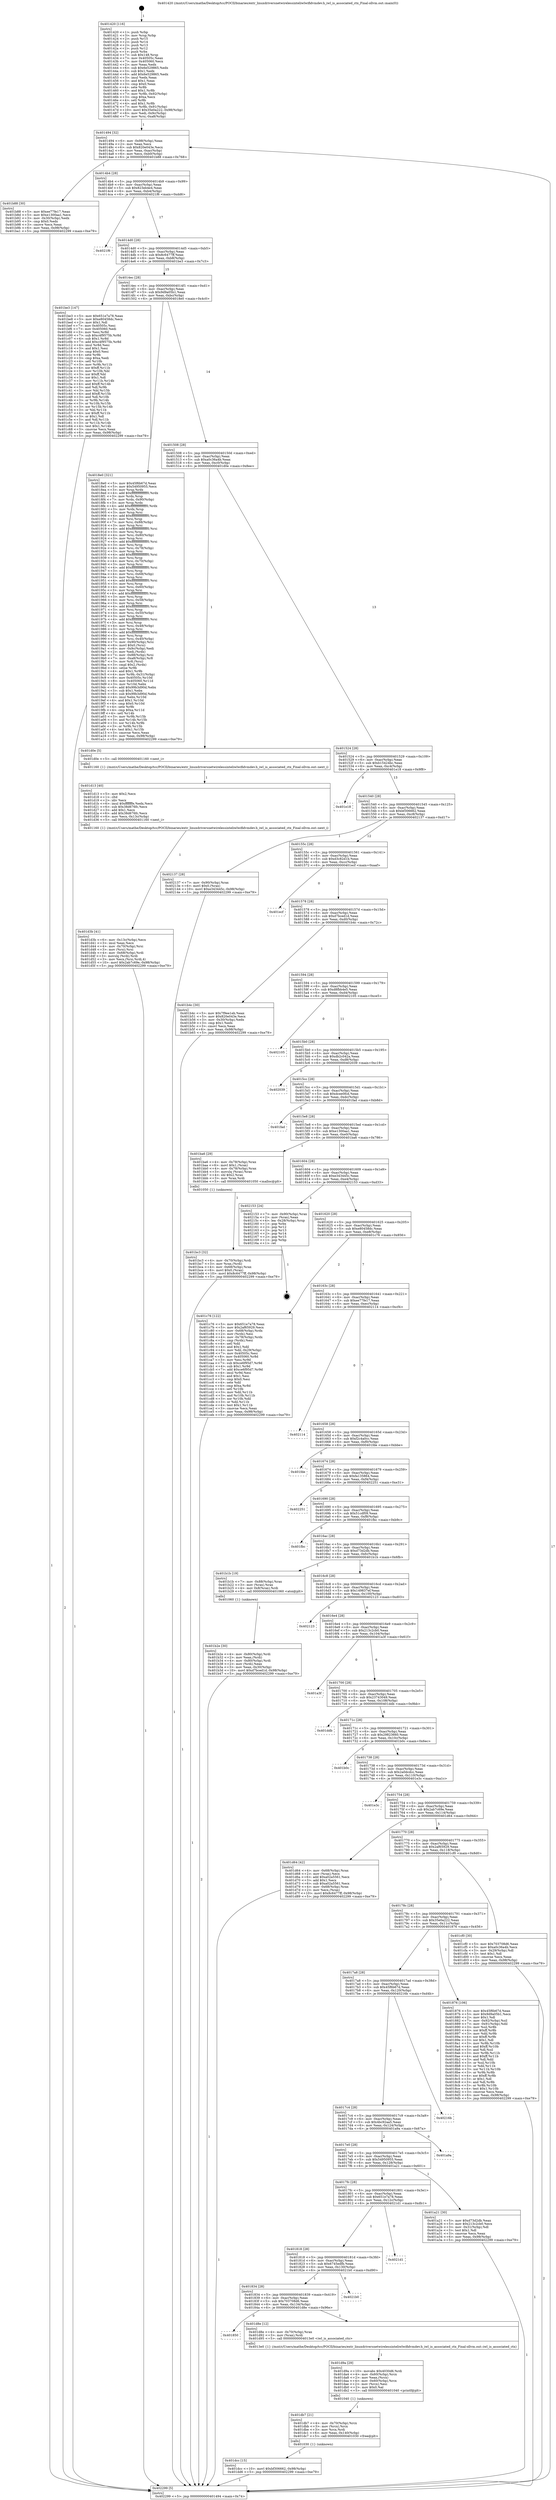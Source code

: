 digraph "0x401420" {
  label = "0x401420 (/mnt/c/Users/mathe/Desktop/tcc/POCII/binaries/extr_linuxdriversnetwirelessinteliwlwifidvmdev.h_iwl_is_associated_ctx_Final-ollvm.out::main(0))"
  labelloc = "t"
  node[shape=record]

  Entry [label="",width=0.3,height=0.3,shape=circle,fillcolor=black,style=filled]
  "0x401494" [label="{
     0x401494 [32]\l
     | [instrs]\l
     &nbsp;&nbsp;0x401494 \<+6\>: mov -0x98(%rbp),%eax\l
     &nbsp;&nbsp;0x40149a \<+2\>: mov %eax,%ecx\l
     &nbsp;&nbsp;0x40149c \<+6\>: sub $0x820e043e,%ecx\l
     &nbsp;&nbsp;0x4014a2 \<+6\>: mov %eax,-0xac(%rbp)\l
     &nbsp;&nbsp;0x4014a8 \<+6\>: mov %ecx,-0xb0(%rbp)\l
     &nbsp;&nbsp;0x4014ae \<+6\>: je 0000000000401b88 \<main+0x768\>\l
  }"]
  "0x401b88" [label="{
     0x401b88 [30]\l
     | [instrs]\l
     &nbsp;&nbsp;0x401b88 \<+5\>: mov $0xee77fe17,%eax\l
     &nbsp;&nbsp;0x401b8d \<+5\>: mov $0xe1300aa1,%ecx\l
     &nbsp;&nbsp;0x401b92 \<+3\>: mov -0x30(%rbp),%edx\l
     &nbsp;&nbsp;0x401b95 \<+3\>: cmp $0x0,%edx\l
     &nbsp;&nbsp;0x401b98 \<+3\>: cmove %ecx,%eax\l
     &nbsp;&nbsp;0x401b9b \<+6\>: mov %eax,-0x98(%rbp)\l
     &nbsp;&nbsp;0x401ba1 \<+5\>: jmp 0000000000402299 \<main+0xe79\>\l
  }"]
  "0x4014b4" [label="{
     0x4014b4 [28]\l
     | [instrs]\l
     &nbsp;&nbsp;0x4014b4 \<+5\>: jmp 00000000004014b9 \<main+0x99\>\l
     &nbsp;&nbsp;0x4014b9 \<+6\>: mov -0xac(%rbp),%eax\l
     &nbsp;&nbsp;0x4014bf \<+5\>: sub $0x823eb4e4,%eax\l
     &nbsp;&nbsp;0x4014c4 \<+6\>: mov %eax,-0xb4(%rbp)\l
     &nbsp;&nbsp;0x4014ca \<+6\>: je 00000000004021f6 \<main+0xdd6\>\l
  }"]
  Exit [label="",width=0.3,height=0.3,shape=circle,fillcolor=black,style=filled,peripheries=2]
  "0x4021f6" [label="{
     0x4021f6\l
  }", style=dashed]
  "0x4014d0" [label="{
     0x4014d0 [28]\l
     | [instrs]\l
     &nbsp;&nbsp;0x4014d0 \<+5\>: jmp 00000000004014d5 \<main+0xb5\>\l
     &nbsp;&nbsp;0x4014d5 \<+6\>: mov -0xac(%rbp),%eax\l
     &nbsp;&nbsp;0x4014db \<+5\>: sub $0x8c6477ff,%eax\l
     &nbsp;&nbsp;0x4014e0 \<+6\>: mov %eax,-0xb8(%rbp)\l
     &nbsp;&nbsp;0x4014e6 \<+6\>: je 0000000000401be3 \<main+0x7c3\>\l
  }"]
  "0x401dcc" [label="{
     0x401dcc [15]\l
     | [instrs]\l
     &nbsp;&nbsp;0x401dcc \<+10\>: movl $0xbf306662,-0x98(%rbp)\l
     &nbsp;&nbsp;0x401dd6 \<+5\>: jmp 0000000000402299 \<main+0xe79\>\l
  }"]
  "0x401be3" [label="{
     0x401be3 [147]\l
     | [instrs]\l
     &nbsp;&nbsp;0x401be3 \<+5\>: mov $0x651e7a78,%eax\l
     &nbsp;&nbsp;0x401be8 \<+5\>: mov $0xe80458dc,%ecx\l
     &nbsp;&nbsp;0x401bed \<+2\>: mov $0x1,%dl\l
     &nbsp;&nbsp;0x401bef \<+7\>: mov 0x40505c,%esi\l
     &nbsp;&nbsp;0x401bf6 \<+7\>: mov 0x405060,%edi\l
     &nbsp;&nbsp;0x401bfd \<+3\>: mov %esi,%r8d\l
     &nbsp;&nbsp;0x401c00 \<+7\>: sub $0xc4f9575b,%r8d\l
     &nbsp;&nbsp;0x401c07 \<+4\>: sub $0x1,%r8d\l
     &nbsp;&nbsp;0x401c0b \<+7\>: add $0xc4f9575b,%r8d\l
     &nbsp;&nbsp;0x401c12 \<+4\>: imul %r8d,%esi\l
     &nbsp;&nbsp;0x401c16 \<+3\>: and $0x1,%esi\l
     &nbsp;&nbsp;0x401c19 \<+3\>: cmp $0x0,%esi\l
     &nbsp;&nbsp;0x401c1c \<+4\>: sete %r9b\l
     &nbsp;&nbsp;0x401c20 \<+3\>: cmp $0xa,%edi\l
     &nbsp;&nbsp;0x401c23 \<+4\>: setl %r10b\l
     &nbsp;&nbsp;0x401c27 \<+3\>: mov %r9b,%r11b\l
     &nbsp;&nbsp;0x401c2a \<+4\>: xor $0xff,%r11b\l
     &nbsp;&nbsp;0x401c2e \<+3\>: mov %r10b,%bl\l
     &nbsp;&nbsp;0x401c31 \<+3\>: xor $0xff,%bl\l
     &nbsp;&nbsp;0x401c34 \<+3\>: xor $0x1,%dl\l
     &nbsp;&nbsp;0x401c37 \<+3\>: mov %r11b,%r14b\l
     &nbsp;&nbsp;0x401c3a \<+4\>: and $0xff,%r14b\l
     &nbsp;&nbsp;0x401c3e \<+3\>: and %dl,%r9b\l
     &nbsp;&nbsp;0x401c41 \<+3\>: mov %bl,%r15b\l
     &nbsp;&nbsp;0x401c44 \<+4\>: and $0xff,%r15b\l
     &nbsp;&nbsp;0x401c48 \<+3\>: and %dl,%r10b\l
     &nbsp;&nbsp;0x401c4b \<+3\>: or %r9b,%r14b\l
     &nbsp;&nbsp;0x401c4e \<+3\>: or %r10b,%r15b\l
     &nbsp;&nbsp;0x401c51 \<+3\>: xor %r15b,%r14b\l
     &nbsp;&nbsp;0x401c54 \<+3\>: or %bl,%r11b\l
     &nbsp;&nbsp;0x401c57 \<+4\>: xor $0xff,%r11b\l
     &nbsp;&nbsp;0x401c5b \<+3\>: or $0x1,%dl\l
     &nbsp;&nbsp;0x401c5e \<+3\>: and %dl,%r11b\l
     &nbsp;&nbsp;0x401c61 \<+3\>: or %r11b,%r14b\l
     &nbsp;&nbsp;0x401c64 \<+4\>: test $0x1,%r14b\l
     &nbsp;&nbsp;0x401c68 \<+3\>: cmovne %ecx,%eax\l
     &nbsp;&nbsp;0x401c6b \<+6\>: mov %eax,-0x98(%rbp)\l
     &nbsp;&nbsp;0x401c71 \<+5\>: jmp 0000000000402299 \<main+0xe79\>\l
  }"]
  "0x4014ec" [label="{
     0x4014ec [28]\l
     | [instrs]\l
     &nbsp;&nbsp;0x4014ec \<+5\>: jmp 00000000004014f1 \<main+0xd1\>\l
     &nbsp;&nbsp;0x4014f1 \<+6\>: mov -0xac(%rbp),%eax\l
     &nbsp;&nbsp;0x4014f7 \<+5\>: sub $0x9d9a05b1,%eax\l
     &nbsp;&nbsp;0x4014fc \<+6\>: mov %eax,-0xbc(%rbp)\l
     &nbsp;&nbsp;0x401502 \<+6\>: je 00000000004018e0 \<main+0x4c0\>\l
  }"]
  "0x401db7" [label="{
     0x401db7 [21]\l
     | [instrs]\l
     &nbsp;&nbsp;0x401db7 \<+4\>: mov -0x70(%rbp),%rcx\l
     &nbsp;&nbsp;0x401dbb \<+3\>: mov (%rcx),%rcx\l
     &nbsp;&nbsp;0x401dbe \<+3\>: mov %rcx,%rdi\l
     &nbsp;&nbsp;0x401dc1 \<+6\>: mov %eax,-0x140(%rbp)\l
     &nbsp;&nbsp;0x401dc7 \<+5\>: call 0000000000401030 \<free@plt\>\l
     | [calls]\l
     &nbsp;&nbsp;0x401030 \{1\} (unknown)\l
  }"]
  "0x4018e0" [label="{
     0x4018e0 [321]\l
     | [instrs]\l
     &nbsp;&nbsp;0x4018e0 \<+5\>: mov $0x45f6b67d,%eax\l
     &nbsp;&nbsp;0x4018e5 \<+5\>: mov $0x54950955,%ecx\l
     &nbsp;&nbsp;0x4018ea \<+3\>: mov %rsp,%rdx\l
     &nbsp;&nbsp;0x4018ed \<+4\>: add $0xfffffffffffffff0,%rdx\l
     &nbsp;&nbsp;0x4018f1 \<+3\>: mov %rdx,%rsp\l
     &nbsp;&nbsp;0x4018f4 \<+7\>: mov %rdx,-0x90(%rbp)\l
     &nbsp;&nbsp;0x4018fb \<+3\>: mov %rsp,%rdx\l
     &nbsp;&nbsp;0x4018fe \<+4\>: add $0xfffffffffffffff0,%rdx\l
     &nbsp;&nbsp;0x401902 \<+3\>: mov %rdx,%rsp\l
     &nbsp;&nbsp;0x401905 \<+3\>: mov %rsp,%rsi\l
     &nbsp;&nbsp;0x401908 \<+4\>: add $0xfffffffffffffff0,%rsi\l
     &nbsp;&nbsp;0x40190c \<+3\>: mov %rsi,%rsp\l
     &nbsp;&nbsp;0x40190f \<+7\>: mov %rsi,-0x88(%rbp)\l
     &nbsp;&nbsp;0x401916 \<+3\>: mov %rsp,%rsi\l
     &nbsp;&nbsp;0x401919 \<+4\>: add $0xfffffffffffffff0,%rsi\l
     &nbsp;&nbsp;0x40191d \<+3\>: mov %rsi,%rsp\l
     &nbsp;&nbsp;0x401920 \<+4\>: mov %rsi,-0x80(%rbp)\l
     &nbsp;&nbsp;0x401924 \<+3\>: mov %rsp,%rsi\l
     &nbsp;&nbsp;0x401927 \<+4\>: add $0xfffffffffffffff0,%rsi\l
     &nbsp;&nbsp;0x40192b \<+3\>: mov %rsi,%rsp\l
     &nbsp;&nbsp;0x40192e \<+4\>: mov %rsi,-0x78(%rbp)\l
     &nbsp;&nbsp;0x401932 \<+3\>: mov %rsp,%rsi\l
     &nbsp;&nbsp;0x401935 \<+4\>: add $0xfffffffffffffff0,%rsi\l
     &nbsp;&nbsp;0x401939 \<+3\>: mov %rsi,%rsp\l
     &nbsp;&nbsp;0x40193c \<+4\>: mov %rsi,-0x70(%rbp)\l
     &nbsp;&nbsp;0x401940 \<+3\>: mov %rsp,%rsi\l
     &nbsp;&nbsp;0x401943 \<+4\>: add $0xfffffffffffffff0,%rsi\l
     &nbsp;&nbsp;0x401947 \<+3\>: mov %rsi,%rsp\l
     &nbsp;&nbsp;0x40194a \<+4\>: mov %rsi,-0x68(%rbp)\l
     &nbsp;&nbsp;0x40194e \<+3\>: mov %rsp,%rsi\l
     &nbsp;&nbsp;0x401951 \<+4\>: add $0xfffffffffffffff0,%rsi\l
     &nbsp;&nbsp;0x401955 \<+3\>: mov %rsi,%rsp\l
     &nbsp;&nbsp;0x401958 \<+4\>: mov %rsi,-0x60(%rbp)\l
     &nbsp;&nbsp;0x40195c \<+3\>: mov %rsp,%rsi\l
     &nbsp;&nbsp;0x40195f \<+4\>: add $0xfffffffffffffff0,%rsi\l
     &nbsp;&nbsp;0x401963 \<+3\>: mov %rsi,%rsp\l
     &nbsp;&nbsp;0x401966 \<+4\>: mov %rsi,-0x58(%rbp)\l
     &nbsp;&nbsp;0x40196a \<+3\>: mov %rsp,%rsi\l
     &nbsp;&nbsp;0x40196d \<+4\>: add $0xfffffffffffffff0,%rsi\l
     &nbsp;&nbsp;0x401971 \<+3\>: mov %rsi,%rsp\l
     &nbsp;&nbsp;0x401974 \<+4\>: mov %rsi,-0x50(%rbp)\l
     &nbsp;&nbsp;0x401978 \<+3\>: mov %rsp,%rsi\l
     &nbsp;&nbsp;0x40197b \<+4\>: add $0xfffffffffffffff0,%rsi\l
     &nbsp;&nbsp;0x40197f \<+3\>: mov %rsi,%rsp\l
     &nbsp;&nbsp;0x401982 \<+4\>: mov %rsi,-0x48(%rbp)\l
     &nbsp;&nbsp;0x401986 \<+3\>: mov %rsp,%rsi\l
     &nbsp;&nbsp;0x401989 \<+4\>: add $0xfffffffffffffff0,%rsi\l
     &nbsp;&nbsp;0x40198d \<+3\>: mov %rsi,%rsp\l
     &nbsp;&nbsp;0x401990 \<+4\>: mov %rsi,-0x40(%rbp)\l
     &nbsp;&nbsp;0x401994 \<+7\>: mov -0x90(%rbp),%rsi\l
     &nbsp;&nbsp;0x40199b \<+6\>: movl $0x0,(%rsi)\l
     &nbsp;&nbsp;0x4019a1 \<+6\>: mov -0x9c(%rbp),%edi\l
     &nbsp;&nbsp;0x4019a7 \<+2\>: mov %edi,(%rdx)\l
     &nbsp;&nbsp;0x4019a9 \<+7\>: mov -0x88(%rbp),%rsi\l
     &nbsp;&nbsp;0x4019b0 \<+7\>: mov -0xa8(%rbp),%r8\l
     &nbsp;&nbsp;0x4019b7 \<+3\>: mov %r8,(%rsi)\l
     &nbsp;&nbsp;0x4019ba \<+3\>: cmpl $0x2,(%rdx)\l
     &nbsp;&nbsp;0x4019bd \<+4\>: setne %r9b\l
     &nbsp;&nbsp;0x4019c1 \<+4\>: and $0x1,%r9b\l
     &nbsp;&nbsp;0x4019c5 \<+4\>: mov %r9b,-0x31(%rbp)\l
     &nbsp;&nbsp;0x4019c9 \<+8\>: mov 0x40505c,%r10d\l
     &nbsp;&nbsp;0x4019d1 \<+8\>: mov 0x405060,%r11d\l
     &nbsp;&nbsp;0x4019d9 \<+3\>: mov %r10d,%ebx\l
     &nbsp;&nbsp;0x4019dc \<+6\>: add $0x99b3d90d,%ebx\l
     &nbsp;&nbsp;0x4019e2 \<+3\>: sub $0x1,%ebx\l
     &nbsp;&nbsp;0x4019e5 \<+6\>: sub $0x99b3d90d,%ebx\l
     &nbsp;&nbsp;0x4019eb \<+4\>: imul %ebx,%r10d\l
     &nbsp;&nbsp;0x4019ef \<+4\>: and $0x1,%r10d\l
     &nbsp;&nbsp;0x4019f3 \<+4\>: cmp $0x0,%r10d\l
     &nbsp;&nbsp;0x4019f7 \<+4\>: sete %r9b\l
     &nbsp;&nbsp;0x4019fb \<+4\>: cmp $0xa,%r11d\l
     &nbsp;&nbsp;0x4019ff \<+4\>: setl %r14b\l
     &nbsp;&nbsp;0x401a03 \<+3\>: mov %r9b,%r15b\l
     &nbsp;&nbsp;0x401a06 \<+3\>: and %r14b,%r15b\l
     &nbsp;&nbsp;0x401a09 \<+3\>: xor %r14b,%r9b\l
     &nbsp;&nbsp;0x401a0c \<+3\>: or %r9b,%r15b\l
     &nbsp;&nbsp;0x401a0f \<+4\>: test $0x1,%r15b\l
     &nbsp;&nbsp;0x401a13 \<+3\>: cmovne %ecx,%eax\l
     &nbsp;&nbsp;0x401a16 \<+6\>: mov %eax,-0x98(%rbp)\l
     &nbsp;&nbsp;0x401a1c \<+5\>: jmp 0000000000402299 \<main+0xe79\>\l
  }"]
  "0x401508" [label="{
     0x401508 [28]\l
     | [instrs]\l
     &nbsp;&nbsp;0x401508 \<+5\>: jmp 000000000040150d \<main+0xed\>\l
     &nbsp;&nbsp;0x40150d \<+6\>: mov -0xac(%rbp),%eax\l
     &nbsp;&nbsp;0x401513 \<+5\>: sub $0xa0c36a4b,%eax\l
     &nbsp;&nbsp;0x401518 \<+6\>: mov %eax,-0xc0(%rbp)\l
     &nbsp;&nbsp;0x40151e \<+6\>: je 0000000000401d0e \<main+0x8ee\>\l
  }"]
  "0x401d9a" [label="{
     0x401d9a [29]\l
     | [instrs]\l
     &nbsp;&nbsp;0x401d9a \<+10\>: movabs $0x4030d6,%rdi\l
     &nbsp;&nbsp;0x401da4 \<+4\>: mov -0x60(%rbp),%rcx\l
     &nbsp;&nbsp;0x401da8 \<+2\>: mov %eax,(%rcx)\l
     &nbsp;&nbsp;0x401daa \<+4\>: mov -0x60(%rbp),%rcx\l
     &nbsp;&nbsp;0x401dae \<+2\>: mov (%rcx),%esi\l
     &nbsp;&nbsp;0x401db0 \<+2\>: mov $0x0,%al\l
     &nbsp;&nbsp;0x401db2 \<+5\>: call 0000000000401040 \<printf@plt\>\l
     | [calls]\l
     &nbsp;&nbsp;0x401040 \{1\} (unknown)\l
  }"]
  "0x401d0e" [label="{
     0x401d0e [5]\l
     | [instrs]\l
     &nbsp;&nbsp;0x401d0e \<+5\>: call 0000000000401160 \<next_i\>\l
     | [calls]\l
     &nbsp;&nbsp;0x401160 \{1\} (/mnt/c/Users/mathe/Desktop/tcc/POCII/binaries/extr_linuxdriversnetwirelessinteliwlwifidvmdev.h_iwl_is_associated_ctx_Final-ollvm.out::next_i)\l
  }"]
  "0x401524" [label="{
     0x401524 [28]\l
     | [instrs]\l
     &nbsp;&nbsp;0x401524 \<+5\>: jmp 0000000000401529 \<main+0x109\>\l
     &nbsp;&nbsp;0x401529 \<+6\>: mov -0xac(%rbp),%eax\l
     &nbsp;&nbsp;0x40152f \<+5\>: sub $0xb15424bc,%eax\l
     &nbsp;&nbsp;0x401534 \<+6\>: mov %eax,-0xc4(%rbp)\l
     &nbsp;&nbsp;0x40153a \<+6\>: je 0000000000401e18 \<main+0x9f8\>\l
  }"]
  "0x401850" [label="{
     0x401850\l
  }", style=dashed]
  "0x401e18" [label="{
     0x401e18\l
  }", style=dashed]
  "0x401540" [label="{
     0x401540 [28]\l
     | [instrs]\l
     &nbsp;&nbsp;0x401540 \<+5\>: jmp 0000000000401545 \<main+0x125\>\l
     &nbsp;&nbsp;0x401545 \<+6\>: mov -0xac(%rbp),%eax\l
     &nbsp;&nbsp;0x40154b \<+5\>: sub $0xbf306662,%eax\l
     &nbsp;&nbsp;0x401550 \<+6\>: mov %eax,-0xc8(%rbp)\l
     &nbsp;&nbsp;0x401556 \<+6\>: je 0000000000402137 \<main+0xd17\>\l
  }"]
  "0x401d8e" [label="{
     0x401d8e [12]\l
     | [instrs]\l
     &nbsp;&nbsp;0x401d8e \<+4\>: mov -0x70(%rbp),%rax\l
     &nbsp;&nbsp;0x401d92 \<+3\>: mov (%rax),%rdi\l
     &nbsp;&nbsp;0x401d95 \<+5\>: call 00000000004013e0 \<iwl_is_associated_ctx\>\l
     | [calls]\l
     &nbsp;&nbsp;0x4013e0 \{1\} (/mnt/c/Users/mathe/Desktop/tcc/POCII/binaries/extr_linuxdriversnetwirelessinteliwlwifidvmdev.h_iwl_is_associated_ctx_Final-ollvm.out::iwl_is_associated_ctx)\l
  }"]
  "0x402137" [label="{
     0x402137 [28]\l
     | [instrs]\l
     &nbsp;&nbsp;0x402137 \<+7\>: mov -0x90(%rbp),%rax\l
     &nbsp;&nbsp;0x40213e \<+6\>: movl $0x0,(%rax)\l
     &nbsp;&nbsp;0x402144 \<+10\>: movl $0xe343445c,-0x98(%rbp)\l
     &nbsp;&nbsp;0x40214e \<+5\>: jmp 0000000000402299 \<main+0xe79\>\l
  }"]
  "0x40155c" [label="{
     0x40155c [28]\l
     | [instrs]\l
     &nbsp;&nbsp;0x40155c \<+5\>: jmp 0000000000401561 \<main+0x141\>\l
     &nbsp;&nbsp;0x401561 \<+6\>: mov -0xac(%rbp),%eax\l
     &nbsp;&nbsp;0x401567 \<+5\>: sub $0xd3c82d1b,%eax\l
     &nbsp;&nbsp;0x40156c \<+6\>: mov %eax,-0xcc(%rbp)\l
     &nbsp;&nbsp;0x401572 \<+6\>: je 0000000000401ecf \<main+0xaaf\>\l
  }"]
  "0x401834" [label="{
     0x401834 [28]\l
     | [instrs]\l
     &nbsp;&nbsp;0x401834 \<+5\>: jmp 0000000000401839 \<main+0x419\>\l
     &nbsp;&nbsp;0x401839 \<+6\>: mov -0xac(%rbp),%eax\l
     &nbsp;&nbsp;0x40183f \<+5\>: sub $0x703708d6,%eax\l
     &nbsp;&nbsp;0x401844 \<+6\>: mov %eax,-0x134(%rbp)\l
     &nbsp;&nbsp;0x40184a \<+6\>: je 0000000000401d8e \<main+0x96e\>\l
  }"]
  "0x401ecf" [label="{
     0x401ecf\l
  }", style=dashed]
  "0x401578" [label="{
     0x401578 [28]\l
     | [instrs]\l
     &nbsp;&nbsp;0x401578 \<+5\>: jmp 000000000040157d \<main+0x15d\>\l
     &nbsp;&nbsp;0x40157d \<+6\>: mov -0xac(%rbp),%eax\l
     &nbsp;&nbsp;0x401583 \<+5\>: sub $0xd7bced1d,%eax\l
     &nbsp;&nbsp;0x401588 \<+6\>: mov %eax,-0xd0(%rbp)\l
     &nbsp;&nbsp;0x40158e \<+6\>: je 0000000000401b4c \<main+0x72c\>\l
  }"]
  "0x4021b0" [label="{
     0x4021b0\l
  }", style=dashed]
  "0x401b4c" [label="{
     0x401b4c [30]\l
     | [instrs]\l
     &nbsp;&nbsp;0x401b4c \<+5\>: mov $0x7f9ee1eb,%eax\l
     &nbsp;&nbsp;0x401b51 \<+5\>: mov $0x820e043e,%ecx\l
     &nbsp;&nbsp;0x401b56 \<+3\>: mov -0x30(%rbp),%edx\l
     &nbsp;&nbsp;0x401b59 \<+3\>: cmp $0x1,%edx\l
     &nbsp;&nbsp;0x401b5c \<+3\>: cmovl %ecx,%eax\l
     &nbsp;&nbsp;0x401b5f \<+6\>: mov %eax,-0x98(%rbp)\l
     &nbsp;&nbsp;0x401b65 \<+5\>: jmp 0000000000402299 \<main+0xe79\>\l
  }"]
  "0x401594" [label="{
     0x401594 [28]\l
     | [instrs]\l
     &nbsp;&nbsp;0x401594 \<+5\>: jmp 0000000000401599 \<main+0x179\>\l
     &nbsp;&nbsp;0x401599 \<+6\>: mov -0xac(%rbp),%eax\l
     &nbsp;&nbsp;0x40159f \<+5\>: sub $0xd8fbb4e5,%eax\l
     &nbsp;&nbsp;0x4015a4 \<+6\>: mov %eax,-0xd4(%rbp)\l
     &nbsp;&nbsp;0x4015aa \<+6\>: je 0000000000402105 \<main+0xce5\>\l
  }"]
  "0x401818" [label="{
     0x401818 [28]\l
     | [instrs]\l
     &nbsp;&nbsp;0x401818 \<+5\>: jmp 000000000040181d \<main+0x3fd\>\l
     &nbsp;&nbsp;0x40181d \<+6\>: mov -0xac(%rbp),%eax\l
     &nbsp;&nbsp;0x401823 \<+5\>: sub $0x6745edfb,%eax\l
     &nbsp;&nbsp;0x401828 \<+6\>: mov %eax,-0x130(%rbp)\l
     &nbsp;&nbsp;0x40182e \<+6\>: je 00000000004021b0 \<main+0xd90\>\l
  }"]
  "0x402105" [label="{
     0x402105\l
  }", style=dashed]
  "0x4015b0" [label="{
     0x4015b0 [28]\l
     | [instrs]\l
     &nbsp;&nbsp;0x4015b0 \<+5\>: jmp 00000000004015b5 \<main+0x195\>\l
     &nbsp;&nbsp;0x4015b5 \<+6\>: mov -0xac(%rbp),%eax\l
     &nbsp;&nbsp;0x4015bb \<+5\>: sub $0xdb2c042a,%eax\l
     &nbsp;&nbsp;0x4015c0 \<+6\>: mov %eax,-0xd8(%rbp)\l
     &nbsp;&nbsp;0x4015c6 \<+6\>: je 0000000000402039 \<main+0xc19\>\l
  }"]
  "0x4021d1" [label="{
     0x4021d1\l
  }", style=dashed]
  "0x402039" [label="{
     0x402039\l
  }", style=dashed]
  "0x4015cc" [label="{
     0x4015cc [28]\l
     | [instrs]\l
     &nbsp;&nbsp;0x4015cc \<+5\>: jmp 00000000004015d1 \<main+0x1b1\>\l
     &nbsp;&nbsp;0x4015d1 \<+6\>: mov -0xac(%rbp),%eax\l
     &nbsp;&nbsp;0x4015d7 \<+5\>: sub $0xdcee0fcd,%eax\l
     &nbsp;&nbsp;0x4015dc \<+6\>: mov %eax,-0xdc(%rbp)\l
     &nbsp;&nbsp;0x4015e2 \<+6\>: je 0000000000401fad \<main+0xb8d\>\l
  }"]
  "0x401d3b" [label="{
     0x401d3b [41]\l
     | [instrs]\l
     &nbsp;&nbsp;0x401d3b \<+6\>: mov -0x13c(%rbp),%ecx\l
     &nbsp;&nbsp;0x401d41 \<+3\>: imul %eax,%ecx\l
     &nbsp;&nbsp;0x401d44 \<+4\>: mov -0x70(%rbp),%rsi\l
     &nbsp;&nbsp;0x401d48 \<+3\>: mov (%rsi),%rsi\l
     &nbsp;&nbsp;0x401d4b \<+4\>: mov -0x68(%rbp),%rdi\l
     &nbsp;&nbsp;0x401d4f \<+3\>: movslq (%rdi),%rdi\l
     &nbsp;&nbsp;0x401d52 \<+3\>: mov %ecx,(%rsi,%rdi,4)\l
     &nbsp;&nbsp;0x401d55 \<+10\>: movl $0x2ab7c69e,-0x98(%rbp)\l
     &nbsp;&nbsp;0x401d5f \<+5\>: jmp 0000000000402299 \<main+0xe79\>\l
  }"]
  "0x401fad" [label="{
     0x401fad\l
  }", style=dashed]
  "0x4015e8" [label="{
     0x4015e8 [28]\l
     | [instrs]\l
     &nbsp;&nbsp;0x4015e8 \<+5\>: jmp 00000000004015ed \<main+0x1cd\>\l
     &nbsp;&nbsp;0x4015ed \<+6\>: mov -0xac(%rbp),%eax\l
     &nbsp;&nbsp;0x4015f3 \<+5\>: sub $0xe1300aa1,%eax\l
     &nbsp;&nbsp;0x4015f8 \<+6\>: mov %eax,-0xe0(%rbp)\l
     &nbsp;&nbsp;0x4015fe \<+6\>: je 0000000000401ba6 \<main+0x786\>\l
  }"]
  "0x401d13" [label="{
     0x401d13 [40]\l
     | [instrs]\l
     &nbsp;&nbsp;0x401d13 \<+5\>: mov $0x2,%ecx\l
     &nbsp;&nbsp;0x401d18 \<+1\>: cltd\l
     &nbsp;&nbsp;0x401d19 \<+2\>: idiv %ecx\l
     &nbsp;&nbsp;0x401d1b \<+6\>: imul $0xfffffffe,%edx,%ecx\l
     &nbsp;&nbsp;0x401d21 \<+6\>: sub $0x38d676fc,%ecx\l
     &nbsp;&nbsp;0x401d27 \<+3\>: add $0x1,%ecx\l
     &nbsp;&nbsp;0x401d2a \<+6\>: add $0x38d676fc,%ecx\l
     &nbsp;&nbsp;0x401d30 \<+6\>: mov %ecx,-0x13c(%rbp)\l
     &nbsp;&nbsp;0x401d36 \<+5\>: call 0000000000401160 \<next_i\>\l
     | [calls]\l
     &nbsp;&nbsp;0x401160 \{1\} (/mnt/c/Users/mathe/Desktop/tcc/POCII/binaries/extr_linuxdriversnetwirelessinteliwlwifidvmdev.h_iwl_is_associated_ctx_Final-ollvm.out::next_i)\l
  }"]
  "0x401ba6" [label="{
     0x401ba6 [29]\l
     | [instrs]\l
     &nbsp;&nbsp;0x401ba6 \<+4\>: mov -0x78(%rbp),%rax\l
     &nbsp;&nbsp;0x401baa \<+6\>: movl $0x1,(%rax)\l
     &nbsp;&nbsp;0x401bb0 \<+4\>: mov -0x78(%rbp),%rax\l
     &nbsp;&nbsp;0x401bb4 \<+3\>: movslq (%rax),%rax\l
     &nbsp;&nbsp;0x401bb7 \<+4\>: shl $0x2,%rax\l
     &nbsp;&nbsp;0x401bbb \<+3\>: mov %rax,%rdi\l
     &nbsp;&nbsp;0x401bbe \<+5\>: call 0000000000401050 \<malloc@plt\>\l
     | [calls]\l
     &nbsp;&nbsp;0x401050 \{1\} (unknown)\l
  }"]
  "0x401604" [label="{
     0x401604 [28]\l
     | [instrs]\l
     &nbsp;&nbsp;0x401604 \<+5\>: jmp 0000000000401609 \<main+0x1e9\>\l
     &nbsp;&nbsp;0x401609 \<+6\>: mov -0xac(%rbp),%eax\l
     &nbsp;&nbsp;0x40160f \<+5\>: sub $0xe343445c,%eax\l
     &nbsp;&nbsp;0x401614 \<+6\>: mov %eax,-0xe4(%rbp)\l
     &nbsp;&nbsp;0x40161a \<+6\>: je 0000000000402153 \<main+0xd33\>\l
  }"]
  "0x401bc3" [label="{
     0x401bc3 [32]\l
     | [instrs]\l
     &nbsp;&nbsp;0x401bc3 \<+4\>: mov -0x70(%rbp),%rdi\l
     &nbsp;&nbsp;0x401bc7 \<+3\>: mov %rax,(%rdi)\l
     &nbsp;&nbsp;0x401bca \<+4\>: mov -0x68(%rbp),%rax\l
     &nbsp;&nbsp;0x401bce \<+6\>: movl $0x0,(%rax)\l
     &nbsp;&nbsp;0x401bd4 \<+10\>: movl $0x8c6477ff,-0x98(%rbp)\l
     &nbsp;&nbsp;0x401bde \<+5\>: jmp 0000000000402299 \<main+0xe79\>\l
  }"]
  "0x402153" [label="{
     0x402153 [24]\l
     | [instrs]\l
     &nbsp;&nbsp;0x402153 \<+7\>: mov -0x90(%rbp),%rax\l
     &nbsp;&nbsp;0x40215a \<+2\>: mov (%rax),%eax\l
     &nbsp;&nbsp;0x40215c \<+4\>: lea -0x28(%rbp),%rsp\l
     &nbsp;&nbsp;0x402160 \<+1\>: pop %rbx\l
     &nbsp;&nbsp;0x402161 \<+2\>: pop %r12\l
     &nbsp;&nbsp;0x402163 \<+2\>: pop %r13\l
     &nbsp;&nbsp;0x402165 \<+2\>: pop %r14\l
     &nbsp;&nbsp;0x402167 \<+2\>: pop %r15\l
     &nbsp;&nbsp;0x402169 \<+1\>: pop %rbp\l
     &nbsp;&nbsp;0x40216a \<+1\>: ret\l
  }"]
  "0x401620" [label="{
     0x401620 [28]\l
     | [instrs]\l
     &nbsp;&nbsp;0x401620 \<+5\>: jmp 0000000000401625 \<main+0x205\>\l
     &nbsp;&nbsp;0x401625 \<+6\>: mov -0xac(%rbp),%eax\l
     &nbsp;&nbsp;0x40162b \<+5\>: sub $0xe80458dc,%eax\l
     &nbsp;&nbsp;0x401630 \<+6\>: mov %eax,-0xe8(%rbp)\l
     &nbsp;&nbsp;0x401636 \<+6\>: je 0000000000401c76 \<main+0x856\>\l
  }"]
  "0x401b2e" [label="{
     0x401b2e [30]\l
     | [instrs]\l
     &nbsp;&nbsp;0x401b2e \<+4\>: mov -0x80(%rbp),%rdi\l
     &nbsp;&nbsp;0x401b32 \<+2\>: mov %eax,(%rdi)\l
     &nbsp;&nbsp;0x401b34 \<+4\>: mov -0x80(%rbp),%rdi\l
     &nbsp;&nbsp;0x401b38 \<+2\>: mov (%rdi),%eax\l
     &nbsp;&nbsp;0x401b3a \<+3\>: mov %eax,-0x30(%rbp)\l
     &nbsp;&nbsp;0x401b3d \<+10\>: movl $0xd7bced1d,-0x98(%rbp)\l
     &nbsp;&nbsp;0x401b47 \<+5\>: jmp 0000000000402299 \<main+0xe79\>\l
  }"]
  "0x401c76" [label="{
     0x401c76 [122]\l
     | [instrs]\l
     &nbsp;&nbsp;0x401c76 \<+5\>: mov $0x651e7a78,%eax\l
     &nbsp;&nbsp;0x401c7b \<+5\>: mov $0x2af65929,%ecx\l
     &nbsp;&nbsp;0x401c80 \<+4\>: mov -0x68(%rbp),%rdx\l
     &nbsp;&nbsp;0x401c84 \<+2\>: mov (%rdx),%esi\l
     &nbsp;&nbsp;0x401c86 \<+4\>: mov -0x78(%rbp),%rdx\l
     &nbsp;&nbsp;0x401c8a \<+2\>: cmp (%rdx),%esi\l
     &nbsp;&nbsp;0x401c8c \<+4\>: setl %dil\l
     &nbsp;&nbsp;0x401c90 \<+4\>: and $0x1,%dil\l
     &nbsp;&nbsp;0x401c94 \<+4\>: mov %dil,-0x29(%rbp)\l
     &nbsp;&nbsp;0x401c98 \<+7\>: mov 0x40505c,%esi\l
     &nbsp;&nbsp;0x401c9f \<+8\>: mov 0x405060,%r8d\l
     &nbsp;&nbsp;0x401ca7 \<+3\>: mov %esi,%r9d\l
     &nbsp;&nbsp;0x401caa \<+7\>: sub $0xce6f95d7,%r9d\l
     &nbsp;&nbsp;0x401cb1 \<+4\>: sub $0x1,%r9d\l
     &nbsp;&nbsp;0x401cb5 \<+7\>: add $0xce6f95d7,%r9d\l
     &nbsp;&nbsp;0x401cbc \<+4\>: imul %r9d,%esi\l
     &nbsp;&nbsp;0x401cc0 \<+3\>: and $0x1,%esi\l
     &nbsp;&nbsp;0x401cc3 \<+3\>: cmp $0x0,%esi\l
     &nbsp;&nbsp;0x401cc6 \<+4\>: sete %dil\l
     &nbsp;&nbsp;0x401cca \<+4\>: cmp $0xa,%r8d\l
     &nbsp;&nbsp;0x401cce \<+4\>: setl %r10b\l
     &nbsp;&nbsp;0x401cd2 \<+3\>: mov %dil,%r11b\l
     &nbsp;&nbsp;0x401cd5 \<+3\>: and %r10b,%r11b\l
     &nbsp;&nbsp;0x401cd8 \<+3\>: xor %r10b,%dil\l
     &nbsp;&nbsp;0x401cdb \<+3\>: or %dil,%r11b\l
     &nbsp;&nbsp;0x401cde \<+4\>: test $0x1,%r11b\l
     &nbsp;&nbsp;0x401ce2 \<+3\>: cmovne %ecx,%eax\l
     &nbsp;&nbsp;0x401ce5 \<+6\>: mov %eax,-0x98(%rbp)\l
     &nbsp;&nbsp;0x401ceb \<+5\>: jmp 0000000000402299 \<main+0xe79\>\l
  }"]
  "0x40163c" [label="{
     0x40163c [28]\l
     | [instrs]\l
     &nbsp;&nbsp;0x40163c \<+5\>: jmp 0000000000401641 \<main+0x221\>\l
     &nbsp;&nbsp;0x401641 \<+6\>: mov -0xac(%rbp),%eax\l
     &nbsp;&nbsp;0x401647 \<+5\>: sub $0xee77fe17,%eax\l
     &nbsp;&nbsp;0x40164c \<+6\>: mov %eax,-0xec(%rbp)\l
     &nbsp;&nbsp;0x401652 \<+6\>: je 0000000000402114 \<main+0xcf4\>\l
  }"]
  "0x4017fc" [label="{
     0x4017fc [28]\l
     | [instrs]\l
     &nbsp;&nbsp;0x4017fc \<+5\>: jmp 0000000000401801 \<main+0x3e1\>\l
     &nbsp;&nbsp;0x401801 \<+6\>: mov -0xac(%rbp),%eax\l
     &nbsp;&nbsp;0x401807 \<+5\>: sub $0x651e7a78,%eax\l
     &nbsp;&nbsp;0x40180c \<+6\>: mov %eax,-0x12c(%rbp)\l
     &nbsp;&nbsp;0x401812 \<+6\>: je 00000000004021d1 \<main+0xdb1\>\l
  }"]
  "0x402114" [label="{
     0x402114\l
  }", style=dashed]
  "0x401658" [label="{
     0x401658 [28]\l
     | [instrs]\l
     &nbsp;&nbsp;0x401658 \<+5\>: jmp 000000000040165d \<main+0x23d\>\l
     &nbsp;&nbsp;0x40165d \<+6\>: mov -0xac(%rbp),%eax\l
     &nbsp;&nbsp;0x401663 \<+5\>: sub $0xf2c4a0cc,%eax\l
     &nbsp;&nbsp;0x401668 \<+6\>: mov %eax,-0xf0(%rbp)\l
     &nbsp;&nbsp;0x40166e \<+6\>: je 0000000000401fde \<main+0xbbe\>\l
  }"]
  "0x401a21" [label="{
     0x401a21 [30]\l
     | [instrs]\l
     &nbsp;&nbsp;0x401a21 \<+5\>: mov $0xd73d2db,%eax\l
     &nbsp;&nbsp;0x401a26 \<+5\>: mov $0x213c2cb0,%ecx\l
     &nbsp;&nbsp;0x401a2b \<+3\>: mov -0x31(%rbp),%dl\l
     &nbsp;&nbsp;0x401a2e \<+3\>: test $0x1,%dl\l
     &nbsp;&nbsp;0x401a31 \<+3\>: cmovne %ecx,%eax\l
     &nbsp;&nbsp;0x401a34 \<+6\>: mov %eax,-0x98(%rbp)\l
     &nbsp;&nbsp;0x401a3a \<+5\>: jmp 0000000000402299 \<main+0xe79\>\l
  }"]
  "0x401fde" [label="{
     0x401fde\l
  }", style=dashed]
  "0x401674" [label="{
     0x401674 [28]\l
     | [instrs]\l
     &nbsp;&nbsp;0x401674 \<+5\>: jmp 0000000000401679 \<main+0x259\>\l
     &nbsp;&nbsp;0x401679 \<+6\>: mov -0xac(%rbp),%eax\l
     &nbsp;&nbsp;0x40167f \<+5\>: sub $0xfa135864,%eax\l
     &nbsp;&nbsp;0x401684 \<+6\>: mov %eax,-0xf4(%rbp)\l
     &nbsp;&nbsp;0x40168a \<+6\>: je 0000000000402251 \<main+0xe31\>\l
  }"]
  "0x4017e0" [label="{
     0x4017e0 [28]\l
     | [instrs]\l
     &nbsp;&nbsp;0x4017e0 \<+5\>: jmp 00000000004017e5 \<main+0x3c5\>\l
     &nbsp;&nbsp;0x4017e5 \<+6\>: mov -0xac(%rbp),%eax\l
     &nbsp;&nbsp;0x4017eb \<+5\>: sub $0x54950955,%eax\l
     &nbsp;&nbsp;0x4017f0 \<+6\>: mov %eax,-0x128(%rbp)\l
     &nbsp;&nbsp;0x4017f6 \<+6\>: je 0000000000401a21 \<main+0x601\>\l
  }"]
  "0x402251" [label="{
     0x402251\l
  }", style=dashed]
  "0x401690" [label="{
     0x401690 [28]\l
     | [instrs]\l
     &nbsp;&nbsp;0x401690 \<+5\>: jmp 0000000000401695 \<main+0x275\>\l
     &nbsp;&nbsp;0x401695 \<+6\>: mov -0xac(%rbp),%eax\l
     &nbsp;&nbsp;0x40169b \<+5\>: sub $0x51cdf09,%eax\l
     &nbsp;&nbsp;0x4016a0 \<+6\>: mov %eax,-0xf8(%rbp)\l
     &nbsp;&nbsp;0x4016a6 \<+6\>: je 0000000000401fbc \<main+0xb9c\>\l
  }"]
  "0x401a9a" [label="{
     0x401a9a\l
  }", style=dashed]
  "0x401fbc" [label="{
     0x401fbc\l
  }", style=dashed]
  "0x4016ac" [label="{
     0x4016ac [28]\l
     | [instrs]\l
     &nbsp;&nbsp;0x4016ac \<+5\>: jmp 00000000004016b1 \<main+0x291\>\l
     &nbsp;&nbsp;0x4016b1 \<+6\>: mov -0xac(%rbp),%eax\l
     &nbsp;&nbsp;0x4016b7 \<+5\>: sub $0xd73d2db,%eax\l
     &nbsp;&nbsp;0x4016bc \<+6\>: mov %eax,-0xfc(%rbp)\l
     &nbsp;&nbsp;0x4016c2 \<+6\>: je 0000000000401b1b \<main+0x6fb\>\l
  }"]
  "0x4017c4" [label="{
     0x4017c4 [28]\l
     | [instrs]\l
     &nbsp;&nbsp;0x4017c4 \<+5\>: jmp 00000000004017c9 \<main+0x3a9\>\l
     &nbsp;&nbsp;0x4017c9 \<+6\>: mov -0xac(%rbp),%eax\l
     &nbsp;&nbsp;0x4017cf \<+5\>: sub $0x4bc92aa5,%eax\l
     &nbsp;&nbsp;0x4017d4 \<+6\>: mov %eax,-0x124(%rbp)\l
     &nbsp;&nbsp;0x4017da \<+6\>: je 0000000000401a9a \<main+0x67a\>\l
  }"]
  "0x401b1b" [label="{
     0x401b1b [19]\l
     | [instrs]\l
     &nbsp;&nbsp;0x401b1b \<+7\>: mov -0x88(%rbp),%rax\l
     &nbsp;&nbsp;0x401b22 \<+3\>: mov (%rax),%rax\l
     &nbsp;&nbsp;0x401b25 \<+4\>: mov 0x8(%rax),%rdi\l
     &nbsp;&nbsp;0x401b29 \<+5\>: call 0000000000401060 \<atoi@plt\>\l
     | [calls]\l
     &nbsp;&nbsp;0x401060 \{1\} (unknown)\l
  }"]
  "0x4016c8" [label="{
     0x4016c8 [28]\l
     | [instrs]\l
     &nbsp;&nbsp;0x4016c8 \<+5\>: jmp 00000000004016cd \<main+0x2ad\>\l
     &nbsp;&nbsp;0x4016cd \<+6\>: mov -0xac(%rbp),%eax\l
     &nbsp;&nbsp;0x4016d3 \<+5\>: sub $0x149837ef,%eax\l
     &nbsp;&nbsp;0x4016d8 \<+6\>: mov %eax,-0x100(%rbp)\l
     &nbsp;&nbsp;0x4016de \<+6\>: je 0000000000402123 \<main+0xd03\>\l
  }"]
  "0x40216b" [label="{
     0x40216b\l
  }", style=dashed]
  "0x402123" [label="{
     0x402123\l
  }", style=dashed]
  "0x4016e4" [label="{
     0x4016e4 [28]\l
     | [instrs]\l
     &nbsp;&nbsp;0x4016e4 \<+5\>: jmp 00000000004016e9 \<main+0x2c9\>\l
     &nbsp;&nbsp;0x4016e9 \<+6\>: mov -0xac(%rbp),%eax\l
     &nbsp;&nbsp;0x4016ef \<+5\>: sub $0x213c2cb0,%eax\l
     &nbsp;&nbsp;0x4016f4 \<+6\>: mov %eax,-0x104(%rbp)\l
     &nbsp;&nbsp;0x4016fa \<+6\>: je 0000000000401a3f \<main+0x61f\>\l
  }"]
  "0x401420" [label="{
     0x401420 [116]\l
     | [instrs]\l
     &nbsp;&nbsp;0x401420 \<+1\>: push %rbp\l
     &nbsp;&nbsp;0x401421 \<+3\>: mov %rsp,%rbp\l
     &nbsp;&nbsp;0x401424 \<+2\>: push %r15\l
     &nbsp;&nbsp;0x401426 \<+2\>: push %r14\l
     &nbsp;&nbsp;0x401428 \<+2\>: push %r13\l
     &nbsp;&nbsp;0x40142a \<+2\>: push %r12\l
     &nbsp;&nbsp;0x40142c \<+1\>: push %rbx\l
     &nbsp;&nbsp;0x40142d \<+7\>: sub $0x148,%rsp\l
     &nbsp;&nbsp;0x401434 \<+7\>: mov 0x40505c,%eax\l
     &nbsp;&nbsp;0x40143b \<+7\>: mov 0x405060,%ecx\l
     &nbsp;&nbsp;0x401442 \<+2\>: mov %eax,%edx\l
     &nbsp;&nbsp;0x401444 \<+6\>: sub $0x6e529865,%edx\l
     &nbsp;&nbsp;0x40144a \<+3\>: sub $0x1,%edx\l
     &nbsp;&nbsp;0x40144d \<+6\>: add $0x6e529865,%edx\l
     &nbsp;&nbsp;0x401453 \<+3\>: imul %edx,%eax\l
     &nbsp;&nbsp;0x401456 \<+3\>: and $0x1,%eax\l
     &nbsp;&nbsp;0x401459 \<+3\>: cmp $0x0,%eax\l
     &nbsp;&nbsp;0x40145c \<+4\>: sete %r8b\l
     &nbsp;&nbsp;0x401460 \<+4\>: and $0x1,%r8b\l
     &nbsp;&nbsp;0x401464 \<+7\>: mov %r8b,-0x92(%rbp)\l
     &nbsp;&nbsp;0x40146b \<+3\>: cmp $0xa,%ecx\l
     &nbsp;&nbsp;0x40146e \<+4\>: setl %r8b\l
     &nbsp;&nbsp;0x401472 \<+4\>: and $0x1,%r8b\l
     &nbsp;&nbsp;0x401476 \<+7\>: mov %r8b,-0x91(%rbp)\l
     &nbsp;&nbsp;0x40147d \<+10\>: movl $0x35e0a222,-0x98(%rbp)\l
     &nbsp;&nbsp;0x401487 \<+6\>: mov %edi,-0x9c(%rbp)\l
     &nbsp;&nbsp;0x40148d \<+7\>: mov %rsi,-0xa8(%rbp)\l
  }"]
  "0x401a3f" [label="{
     0x401a3f\l
  }", style=dashed]
  "0x401700" [label="{
     0x401700 [28]\l
     | [instrs]\l
     &nbsp;&nbsp;0x401700 \<+5\>: jmp 0000000000401705 \<main+0x2e5\>\l
     &nbsp;&nbsp;0x401705 \<+6\>: mov -0xac(%rbp),%eax\l
     &nbsp;&nbsp;0x40170b \<+5\>: sub $0x23743049,%eax\l
     &nbsp;&nbsp;0x401710 \<+6\>: mov %eax,-0x108(%rbp)\l
     &nbsp;&nbsp;0x401716 \<+6\>: je 0000000000401ddb \<main+0x9bb\>\l
  }"]
  "0x402299" [label="{
     0x402299 [5]\l
     | [instrs]\l
     &nbsp;&nbsp;0x402299 \<+5\>: jmp 0000000000401494 \<main+0x74\>\l
  }"]
  "0x401ddb" [label="{
     0x401ddb\l
  }", style=dashed]
  "0x40171c" [label="{
     0x40171c [28]\l
     | [instrs]\l
     &nbsp;&nbsp;0x40171c \<+5\>: jmp 0000000000401721 \<main+0x301\>\l
     &nbsp;&nbsp;0x401721 \<+6\>: mov -0xac(%rbp),%eax\l
     &nbsp;&nbsp;0x401727 \<+5\>: sub $0x29823660,%eax\l
     &nbsp;&nbsp;0x40172c \<+6\>: mov %eax,-0x10c(%rbp)\l
     &nbsp;&nbsp;0x401732 \<+6\>: je 0000000000401b0c \<main+0x6ec\>\l
  }"]
  "0x4017a8" [label="{
     0x4017a8 [28]\l
     | [instrs]\l
     &nbsp;&nbsp;0x4017a8 \<+5\>: jmp 00000000004017ad \<main+0x38d\>\l
     &nbsp;&nbsp;0x4017ad \<+6\>: mov -0xac(%rbp),%eax\l
     &nbsp;&nbsp;0x4017b3 \<+5\>: sub $0x45f6b67d,%eax\l
     &nbsp;&nbsp;0x4017b8 \<+6\>: mov %eax,-0x120(%rbp)\l
     &nbsp;&nbsp;0x4017be \<+6\>: je 000000000040216b \<main+0xd4b\>\l
  }"]
  "0x401b0c" [label="{
     0x401b0c\l
  }", style=dashed]
  "0x401738" [label="{
     0x401738 [28]\l
     | [instrs]\l
     &nbsp;&nbsp;0x401738 \<+5\>: jmp 000000000040173d \<main+0x31d\>\l
     &nbsp;&nbsp;0x40173d \<+6\>: mov -0xac(%rbp),%eax\l
     &nbsp;&nbsp;0x401743 \<+5\>: sub $0x2a0dcdcc,%eax\l
     &nbsp;&nbsp;0x401748 \<+6\>: mov %eax,-0x110(%rbp)\l
     &nbsp;&nbsp;0x40174e \<+6\>: je 0000000000401e3c \<main+0xa1c\>\l
  }"]
  "0x401876" [label="{
     0x401876 [106]\l
     | [instrs]\l
     &nbsp;&nbsp;0x401876 \<+5\>: mov $0x45f6b67d,%eax\l
     &nbsp;&nbsp;0x40187b \<+5\>: mov $0x9d9a05b1,%ecx\l
     &nbsp;&nbsp;0x401880 \<+2\>: mov $0x1,%dl\l
     &nbsp;&nbsp;0x401882 \<+7\>: mov -0x92(%rbp),%sil\l
     &nbsp;&nbsp;0x401889 \<+7\>: mov -0x91(%rbp),%dil\l
     &nbsp;&nbsp;0x401890 \<+3\>: mov %sil,%r8b\l
     &nbsp;&nbsp;0x401893 \<+4\>: xor $0xff,%r8b\l
     &nbsp;&nbsp;0x401897 \<+3\>: mov %dil,%r9b\l
     &nbsp;&nbsp;0x40189a \<+4\>: xor $0xff,%r9b\l
     &nbsp;&nbsp;0x40189e \<+3\>: xor $0x1,%dl\l
     &nbsp;&nbsp;0x4018a1 \<+3\>: mov %r8b,%r10b\l
     &nbsp;&nbsp;0x4018a4 \<+4\>: and $0xff,%r10b\l
     &nbsp;&nbsp;0x4018a8 \<+3\>: and %dl,%sil\l
     &nbsp;&nbsp;0x4018ab \<+3\>: mov %r9b,%r11b\l
     &nbsp;&nbsp;0x4018ae \<+4\>: and $0xff,%r11b\l
     &nbsp;&nbsp;0x4018b2 \<+3\>: and %dl,%dil\l
     &nbsp;&nbsp;0x4018b5 \<+3\>: or %sil,%r10b\l
     &nbsp;&nbsp;0x4018b8 \<+3\>: or %dil,%r11b\l
     &nbsp;&nbsp;0x4018bb \<+3\>: xor %r11b,%r10b\l
     &nbsp;&nbsp;0x4018be \<+3\>: or %r9b,%r8b\l
     &nbsp;&nbsp;0x4018c1 \<+4\>: xor $0xff,%r8b\l
     &nbsp;&nbsp;0x4018c5 \<+3\>: or $0x1,%dl\l
     &nbsp;&nbsp;0x4018c8 \<+3\>: and %dl,%r8b\l
     &nbsp;&nbsp;0x4018cb \<+3\>: or %r8b,%r10b\l
     &nbsp;&nbsp;0x4018ce \<+4\>: test $0x1,%r10b\l
     &nbsp;&nbsp;0x4018d2 \<+3\>: cmovne %ecx,%eax\l
     &nbsp;&nbsp;0x4018d5 \<+6\>: mov %eax,-0x98(%rbp)\l
     &nbsp;&nbsp;0x4018db \<+5\>: jmp 0000000000402299 \<main+0xe79\>\l
  }"]
  "0x401e3c" [label="{
     0x401e3c\l
  }", style=dashed]
  "0x401754" [label="{
     0x401754 [28]\l
     | [instrs]\l
     &nbsp;&nbsp;0x401754 \<+5\>: jmp 0000000000401759 \<main+0x339\>\l
     &nbsp;&nbsp;0x401759 \<+6\>: mov -0xac(%rbp),%eax\l
     &nbsp;&nbsp;0x40175f \<+5\>: sub $0x2ab7c69e,%eax\l
     &nbsp;&nbsp;0x401764 \<+6\>: mov %eax,-0x114(%rbp)\l
     &nbsp;&nbsp;0x40176a \<+6\>: je 0000000000401d64 \<main+0x944\>\l
  }"]
  "0x40178c" [label="{
     0x40178c [28]\l
     | [instrs]\l
     &nbsp;&nbsp;0x40178c \<+5\>: jmp 0000000000401791 \<main+0x371\>\l
     &nbsp;&nbsp;0x401791 \<+6\>: mov -0xac(%rbp),%eax\l
     &nbsp;&nbsp;0x401797 \<+5\>: sub $0x35e0a222,%eax\l
     &nbsp;&nbsp;0x40179c \<+6\>: mov %eax,-0x11c(%rbp)\l
     &nbsp;&nbsp;0x4017a2 \<+6\>: je 0000000000401876 \<main+0x456\>\l
  }"]
  "0x401d64" [label="{
     0x401d64 [42]\l
     | [instrs]\l
     &nbsp;&nbsp;0x401d64 \<+4\>: mov -0x68(%rbp),%rax\l
     &nbsp;&nbsp;0x401d68 \<+2\>: mov (%rax),%ecx\l
     &nbsp;&nbsp;0x401d6a \<+6\>: add $0xa02a5561,%ecx\l
     &nbsp;&nbsp;0x401d70 \<+3\>: add $0x1,%ecx\l
     &nbsp;&nbsp;0x401d73 \<+6\>: sub $0xa02a5561,%ecx\l
     &nbsp;&nbsp;0x401d79 \<+4\>: mov -0x68(%rbp),%rax\l
     &nbsp;&nbsp;0x401d7d \<+2\>: mov %ecx,(%rax)\l
     &nbsp;&nbsp;0x401d7f \<+10\>: movl $0x8c6477ff,-0x98(%rbp)\l
     &nbsp;&nbsp;0x401d89 \<+5\>: jmp 0000000000402299 \<main+0xe79\>\l
  }"]
  "0x401770" [label="{
     0x401770 [28]\l
     | [instrs]\l
     &nbsp;&nbsp;0x401770 \<+5\>: jmp 0000000000401775 \<main+0x355\>\l
     &nbsp;&nbsp;0x401775 \<+6\>: mov -0xac(%rbp),%eax\l
     &nbsp;&nbsp;0x40177b \<+5\>: sub $0x2af65929,%eax\l
     &nbsp;&nbsp;0x401780 \<+6\>: mov %eax,-0x118(%rbp)\l
     &nbsp;&nbsp;0x401786 \<+6\>: je 0000000000401cf0 \<main+0x8d0\>\l
  }"]
  "0x401cf0" [label="{
     0x401cf0 [30]\l
     | [instrs]\l
     &nbsp;&nbsp;0x401cf0 \<+5\>: mov $0x703708d6,%eax\l
     &nbsp;&nbsp;0x401cf5 \<+5\>: mov $0xa0c36a4b,%ecx\l
     &nbsp;&nbsp;0x401cfa \<+3\>: mov -0x29(%rbp),%dl\l
     &nbsp;&nbsp;0x401cfd \<+3\>: test $0x1,%dl\l
     &nbsp;&nbsp;0x401d00 \<+3\>: cmovne %ecx,%eax\l
     &nbsp;&nbsp;0x401d03 \<+6\>: mov %eax,-0x98(%rbp)\l
     &nbsp;&nbsp;0x401d09 \<+5\>: jmp 0000000000402299 \<main+0xe79\>\l
  }"]
  Entry -> "0x401420" [label=" 1"]
  "0x401494" -> "0x401b88" [label=" 1"]
  "0x401494" -> "0x4014b4" [label=" 17"]
  "0x402153" -> Exit [label=" 1"]
  "0x4014b4" -> "0x4021f6" [label=" 0"]
  "0x4014b4" -> "0x4014d0" [label=" 17"]
  "0x402137" -> "0x402299" [label=" 1"]
  "0x4014d0" -> "0x401be3" [label=" 2"]
  "0x4014d0" -> "0x4014ec" [label=" 15"]
  "0x401dcc" -> "0x402299" [label=" 1"]
  "0x4014ec" -> "0x4018e0" [label=" 1"]
  "0x4014ec" -> "0x401508" [label=" 14"]
  "0x401db7" -> "0x401dcc" [label=" 1"]
  "0x401508" -> "0x401d0e" [label=" 1"]
  "0x401508" -> "0x401524" [label=" 13"]
  "0x401d9a" -> "0x401db7" [label=" 1"]
  "0x401524" -> "0x401e18" [label=" 0"]
  "0x401524" -> "0x401540" [label=" 13"]
  "0x401d8e" -> "0x401d9a" [label=" 1"]
  "0x401540" -> "0x402137" [label=" 1"]
  "0x401540" -> "0x40155c" [label=" 12"]
  "0x401834" -> "0x401850" [label=" 0"]
  "0x40155c" -> "0x401ecf" [label=" 0"]
  "0x40155c" -> "0x401578" [label=" 12"]
  "0x401834" -> "0x401d8e" [label=" 1"]
  "0x401578" -> "0x401b4c" [label=" 1"]
  "0x401578" -> "0x401594" [label=" 11"]
  "0x401818" -> "0x401834" [label=" 1"]
  "0x401594" -> "0x402105" [label=" 0"]
  "0x401594" -> "0x4015b0" [label=" 11"]
  "0x401818" -> "0x4021b0" [label=" 0"]
  "0x4015b0" -> "0x402039" [label=" 0"]
  "0x4015b0" -> "0x4015cc" [label=" 11"]
  "0x4017fc" -> "0x401818" [label=" 1"]
  "0x4015cc" -> "0x401fad" [label=" 0"]
  "0x4015cc" -> "0x4015e8" [label=" 11"]
  "0x4017fc" -> "0x4021d1" [label=" 0"]
  "0x4015e8" -> "0x401ba6" [label=" 1"]
  "0x4015e8" -> "0x401604" [label=" 10"]
  "0x401d64" -> "0x402299" [label=" 1"]
  "0x401604" -> "0x402153" [label=" 1"]
  "0x401604" -> "0x401620" [label=" 9"]
  "0x401d3b" -> "0x402299" [label=" 1"]
  "0x401620" -> "0x401c76" [label=" 2"]
  "0x401620" -> "0x40163c" [label=" 7"]
  "0x401d13" -> "0x401d3b" [label=" 1"]
  "0x40163c" -> "0x402114" [label=" 0"]
  "0x40163c" -> "0x401658" [label=" 7"]
  "0x401d0e" -> "0x401d13" [label=" 1"]
  "0x401658" -> "0x401fde" [label=" 0"]
  "0x401658" -> "0x401674" [label=" 7"]
  "0x401cf0" -> "0x402299" [label=" 2"]
  "0x401674" -> "0x402251" [label=" 0"]
  "0x401674" -> "0x401690" [label=" 7"]
  "0x401be3" -> "0x402299" [label=" 2"]
  "0x401690" -> "0x401fbc" [label=" 0"]
  "0x401690" -> "0x4016ac" [label=" 7"]
  "0x401bc3" -> "0x402299" [label=" 1"]
  "0x4016ac" -> "0x401b1b" [label=" 1"]
  "0x4016ac" -> "0x4016c8" [label=" 6"]
  "0x401b88" -> "0x402299" [label=" 1"]
  "0x4016c8" -> "0x402123" [label=" 0"]
  "0x4016c8" -> "0x4016e4" [label=" 6"]
  "0x401b4c" -> "0x402299" [label=" 1"]
  "0x4016e4" -> "0x401a3f" [label=" 0"]
  "0x4016e4" -> "0x401700" [label=" 6"]
  "0x401a21" -> "0x402299" [label=" 1"]
  "0x401700" -> "0x401ddb" [label=" 0"]
  "0x401700" -> "0x40171c" [label=" 6"]
  "0x4017e0" -> "0x4017fc" [label=" 1"]
  "0x40171c" -> "0x401b0c" [label=" 0"]
  "0x40171c" -> "0x401738" [label=" 6"]
  "0x4017e0" -> "0x401a21" [label=" 1"]
  "0x401738" -> "0x401e3c" [label=" 0"]
  "0x401738" -> "0x401754" [label=" 6"]
  "0x401c76" -> "0x402299" [label=" 2"]
  "0x401754" -> "0x401d64" [label=" 1"]
  "0x401754" -> "0x401770" [label=" 5"]
  "0x4017c4" -> "0x401a9a" [label=" 0"]
  "0x401770" -> "0x401cf0" [label=" 2"]
  "0x401770" -> "0x40178c" [label=" 3"]
  "0x4017c4" -> "0x4017e0" [label=" 2"]
  "0x40178c" -> "0x401876" [label=" 1"]
  "0x40178c" -> "0x4017a8" [label=" 2"]
  "0x401876" -> "0x402299" [label=" 1"]
  "0x401420" -> "0x401494" [label=" 1"]
  "0x402299" -> "0x401494" [label=" 17"]
  "0x401b1b" -> "0x401b2e" [label=" 1"]
  "0x4018e0" -> "0x402299" [label=" 1"]
  "0x401b2e" -> "0x402299" [label=" 1"]
  "0x4017a8" -> "0x40216b" [label=" 0"]
  "0x4017a8" -> "0x4017c4" [label=" 2"]
  "0x401ba6" -> "0x401bc3" [label=" 1"]
}
